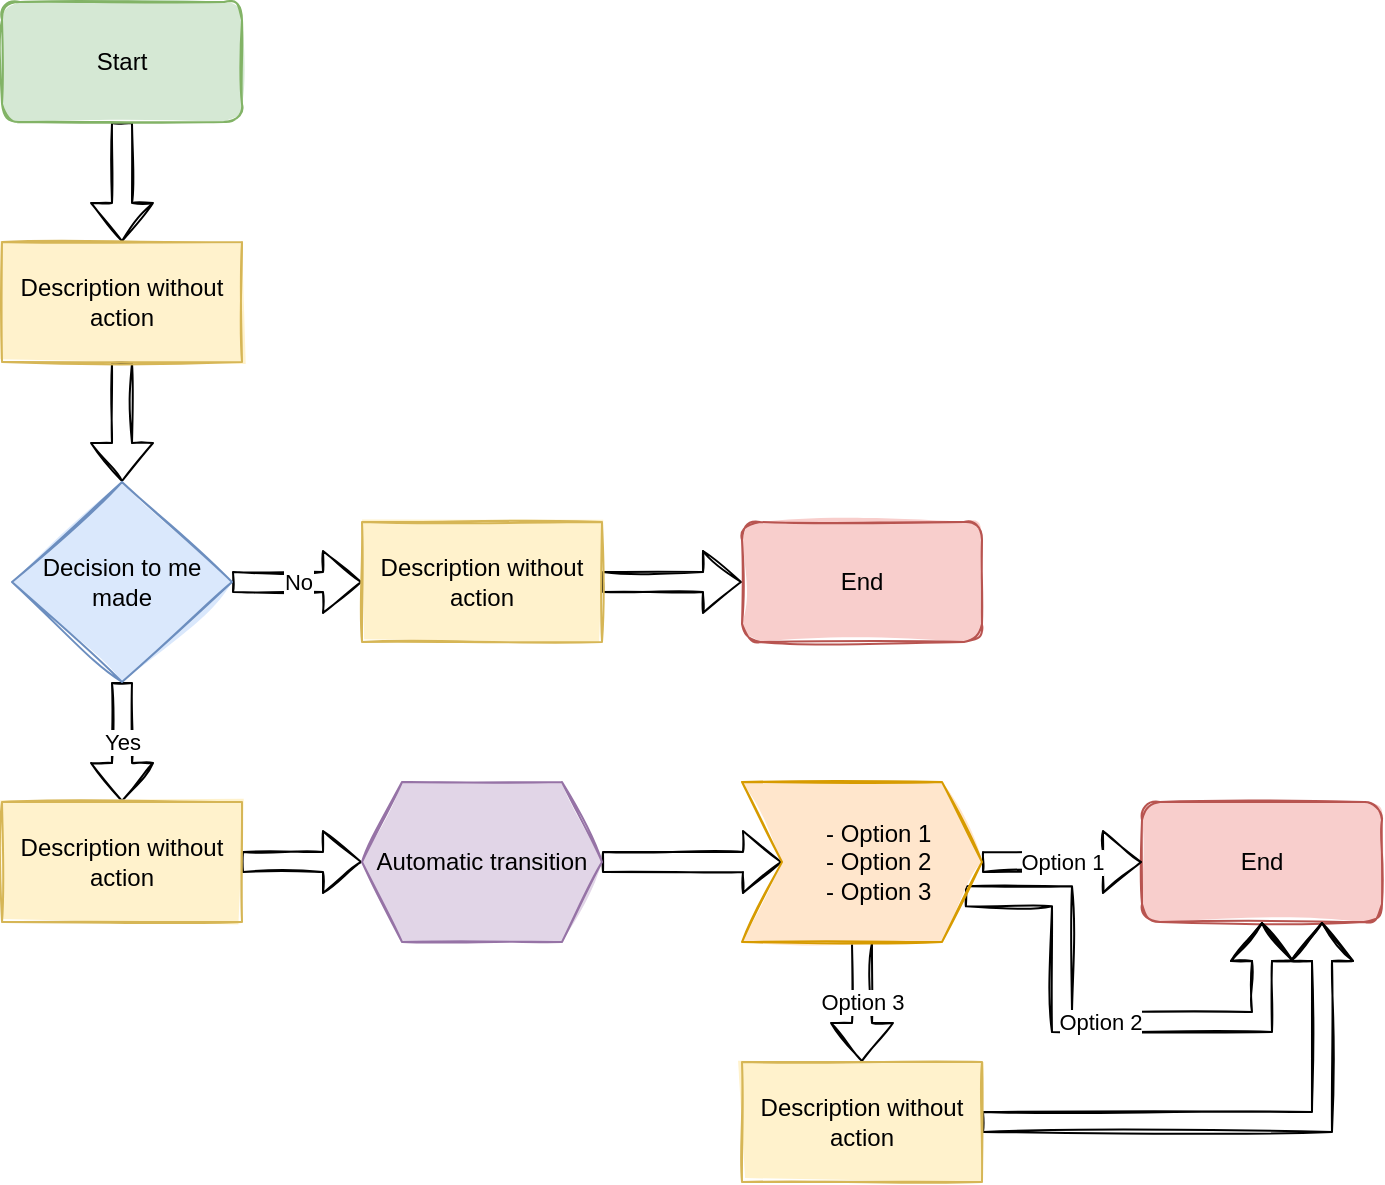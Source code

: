 <mxfile version="15.9.6" type="github">
  <diagram id="o_-JVSorGUq8rQS-DgG7" name="Page-1">
    <mxGraphModel dx="870" dy="626" grid="1" gridSize="10" guides="1" tooltips="1" connect="1" arrows="1" fold="1" page="1" pageScale="1" pageWidth="827" pageHeight="1169" math="0" shadow="0">
      <root>
        <mxCell id="0" />
        <mxCell id="1" parent="0" />
        <mxCell id="ipaL6n43P8oaSK_bz6wS-7" style="edgeStyle=orthogonalEdgeStyle;rounded=0;orthogonalLoop=1;jettySize=auto;html=1;exitX=0.5;exitY=1;exitDx=0;exitDy=0;sketch=1;strokeColor=default;shape=flexArrow;" parent="1" source="ipaL6n43P8oaSK_bz6wS-1" target="ipaL6n43P8oaSK_bz6wS-6" edge="1">
          <mxGeometry relative="1" as="geometry" />
        </mxCell>
        <mxCell id="ipaL6n43P8oaSK_bz6wS-1" value="Start" style="rounded=1;whiteSpace=wrap;html=1;fillColor=#d5e8d4;strokeColor=#82b366;sketch=1;fillStyle=solid;" parent="1" vertex="1">
          <mxGeometry x="100" y="40" width="120" height="60" as="geometry" />
        </mxCell>
        <mxCell id="ipaL6n43P8oaSK_bz6wS-9" value="" style="edgeStyle=orthogonalEdgeStyle;shape=flexArrow;rounded=0;sketch=1;orthogonalLoop=1;jettySize=auto;html=1;strokeColor=default;" parent="1" source="ipaL6n43P8oaSK_bz6wS-6" target="ipaL6n43P8oaSK_bz6wS-8" edge="1">
          <mxGeometry relative="1" as="geometry" />
        </mxCell>
        <mxCell id="ipaL6n43P8oaSK_bz6wS-6" value="Description without action" style="rounded=0;whiteSpace=wrap;html=1;sketch=1;fillStyle=solid;fillColor=#fff2cc;strokeColor=#d6b656;" parent="1" vertex="1">
          <mxGeometry x="100" y="160" width="120" height="60" as="geometry" />
        </mxCell>
        <mxCell id="ipaL6n43P8oaSK_bz6wS-11" value="No" style="edgeStyle=orthogonalEdgeStyle;shape=flexArrow;rounded=0;sketch=1;orthogonalLoop=1;jettySize=auto;html=1;strokeColor=default;" parent="1" source="ipaL6n43P8oaSK_bz6wS-8" target="ipaL6n43P8oaSK_bz6wS-10" edge="1">
          <mxGeometry relative="1" as="geometry" />
        </mxCell>
        <mxCell id="ipaL6n43P8oaSK_bz6wS-13" value="Yes" style="edgeStyle=orthogonalEdgeStyle;shape=flexArrow;rounded=0;sketch=1;orthogonalLoop=1;jettySize=auto;html=1;strokeColor=default;" parent="1" source="ipaL6n43P8oaSK_bz6wS-8" target="ipaL6n43P8oaSK_bz6wS-12" edge="1">
          <mxGeometry relative="1" as="geometry" />
        </mxCell>
        <mxCell id="ipaL6n43P8oaSK_bz6wS-8" value="Decision to me made" style="rhombus;whiteSpace=wrap;html=1;fillColor=#dae8fc;strokeColor=#6c8ebf;rounded=0;sketch=1;fillStyle=solid;" parent="1" vertex="1">
          <mxGeometry x="105" y="280" width="110" height="100" as="geometry" />
        </mxCell>
        <mxCell id="ipaL6n43P8oaSK_bz6wS-15" value="" style="edgeStyle=orthogonalEdgeStyle;shape=flexArrow;rounded=0;sketch=1;orthogonalLoop=1;jettySize=auto;html=1;strokeColor=default;" parent="1" source="ipaL6n43P8oaSK_bz6wS-10" target="ipaL6n43P8oaSK_bz6wS-14" edge="1">
          <mxGeometry relative="1" as="geometry" />
        </mxCell>
        <mxCell id="ipaL6n43P8oaSK_bz6wS-10" value="Description without action" style="rounded=0;whiteSpace=wrap;html=1;sketch=1;fillStyle=solid;fillColor=#fff2cc;strokeColor=#d6b656;" parent="1" vertex="1">
          <mxGeometry x="280" y="300" width="120" height="60" as="geometry" />
        </mxCell>
        <mxCell id="ipaL6n43P8oaSK_bz6wS-17" value="" style="edgeStyle=orthogonalEdgeStyle;shape=flexArrow;rounded=0;sketch=1;orthogonalLoop=1;jettySize=auto;html=1;strokeColor=default;entryX=0;entryY=0.5;entryDx=0;entryDy=0;" parent="1" source="ipaL6n43P8oaSK_bz6wS-12" target="ipaL6n43P8oaSK_bz6wS-18" edge="1">
          <mxGeometry relative="1" as="geometry">
            <mxPoint x="280" y="459.4" as="targetPoint" />
          </mxGeometry>
        </mxCell>
        <mxCell id="ipaL6n43P8oaSK_bz6wS-12" value="Description without action" style="rounded=0;whiteSpace=wrap;html=1;sketch=1;fillStyle=solid;fillColor=#fff2cc;strokeColor=#d6b656;" parent="1" vertex="1">
          <mxGeometry x="100" y="440" width="120" height="60" as="geometry" />
        </mxCell>
        <mxCell id="ipaL6n43P8oaSK_bz6wS-14" value="End" style="rounded=1;whiteSpace=wrap;html=1;fillColor=#f8cecc;strokeColor=#b85450;sketch=1;fillStyle=solid;" parent="1" vertex="1">
          <mxGeometry x="470" y="300" width="120" height="60" as="geometry" />
        </mxCell>
        <mxCell id="ipaL6n43P8oaSK_bz6wS-20" style="edgeStyle=orthogonalEdgeStyle;shape=flexArrow;rounded=0;sketch=1;orthogonalLoop=1;jettySize=auto;html=1;exitX=1;exitY=0.5;exitDx=0;exitDy=0;entryX=0;entryY=0.5;entryDx=0;entryDy=0;strokeColor=default;" parent="1" source="ipaL6n43P8oaSK_bz6wS-18" target="ipaL6n43P8oaSK_bz6wS-24" edge="1">
          <mxGeometry relative="1" as="geometry">
            <mxPoint x="470" y="470" as="targetPoint" />
          </mxGeometry>
        </mxCell>
        <mxCell id="ipaL6n43P8oaSK_bz6wS-18" value="Automatic transition" style="shape=hexagon;perimeter=hexagonPerimeter2;whiteSpace=wrap;html=1;fixedSize=1;sketch=1;fillStyle=solid;fillColor=#e1d5e7;strokeColor=#9673a6;" parent="1" vertex="1">
          <mxGeometry x="280" y="430" width="120" height="80" as="geometry" />
        </mxCell>
        <mxCell id="ipaL6n43P8oaSK_bz6wS-22" value="End" style="rounded=1;whiteSpace=wrap;html=1;fillColor=#f8cecc;strokeColor=#b85450;sketch=1;fillStyle=solid;" parent="1" vertex="1">
          <mxGeometry x="670" y="440" width="120" height="60" as="geometry" />
        </mxCell>
        <mxCell id="ipaL6n43P8oaSK_bz6wS-25" value="Option 1" style="edgeStyle=orthogonalEdgeStyle;shape=flexArrow;rounded=0;sketch=1;orthogonalLoop=1;jettySize=auto;html=1;exitX=1;exitY=0.5;exitDx=0;exitDy=0;entryX=0;entryY=0.5;entryDx=0;entryDy=0;strokeColor=default;" parent="1" source="ipaL6n43P8oaSK_bz6wS-24" target="ipaL6n43P8oaSK_bz6wS-22" edge="1">
          <mxGeometry relative="1" as="geometry" />
        </mxCell>
        <mxCell id="ipaL6n43P8oaSK_bz6wS-26" value="Option 2" style="edgeStyle=orthogonalEdgeStyle;shape=flexArrow;rounded=0;sketch=1;orthogonalLoop=1;jettySize=auto;html=1;exitX=1;exitY=0.75;exitDx=0;exitDy=0;entryX=0.5;entryY=1;entryDx=0;entryDy=0;strokeColor=default;" parent="1" source="ipaL6n43P8oaSK_bz6wS-24" target="ipaL6n43P8oaSK_bz6wS-22" edge="1">
          <mxGeometry relative="1" as="geometry">
            <Array as="points">
              <mxPoint x="630" y="487" />
              <mxPoint x="630" y="550" />
              <mxPoint x="730" y="550" />
            </Array>
          </mxGeometry>
        </mxCell>
        <mxCell id="ipaL6n43P8oaSK_bz6wS-28" value="Option 3" style="edgeStyle=orthogonalEdgeStyle;shape=flexArrow;rounded=0;sketch=1;orthogonalLoop=1;jettySize=auto;html=1;exitX=0.5;exitY=1;exitDx=0;exitDy=0;entryX=0.5;entryY=0;entryDx=0;entryDy=0;strokeColor=default;" parent="1" source="ipaL6n43P8oaSK_bz6wS-24" target="ipaL6n43P8oaSK_bz6wS-27" edge="1">
          <mxGeometry relative="1" as="geometry" />
        </mxCell>
        <mxCell id="ipaL6n43P8oaSK_bz6wS-24" value="&lt;blockquote style=&quot;margin: 0 0 0 40px ; border: none ; padding: 0px&quot;&gt;- Option 1&lt;br&gt;- Option 2&lt;br&gt;- Option 3&lt;/blockquote&gt;" style="shape=step;perimeter=stepPerimeter;whiteSpace=wrap;html=1;fixedSize=1;sketch=1;fillStyle=solid;fillColor=#ffe6cc;strokeColor=#d79b00;align=left;" parent="1" vertex="1">
          <mxGeometry x="470" y="430" width="120" height="80" as="geometry" />
        </mxCell>
        <mxCell id="ipaL6n43P8oaSK_bz6wS-29" style="edgeStyle=orthogonalEdgeStyle;shape=flexArrow;rounded=0;sketch=1;orthogonalLoop=1;jettySize=auto;html=1;exitX=1;exitY=0.5;exitDx=0;exitDy=0;entryX=0.75;entryY=1;entryDx=0;entryDy=0;strokeColor=default;" parent="1" source="ipaL6n43P8oaSK_bz6wS-27" target="ipaL6n43P8oaSK_bz6wS-22" edge="1">
          <mxGeometry relative="1" as="geometry" />
        </mxCell>
        <mxCell id="ipaL6n43P8oaSK_bz6wS-27" value="Description without action" style="rounded=0;whiteSpace=wrap;html=1;sketch=1;fillStyle=solid;fillColor=#fff2cc;strokeColor=#d6b656;" parent="1" vertex="1">
          <mxGeometry x="470" y="570" width="120" height="60" as="geometry" />
        </mxCell>
      </root>
    </mxGraphModel>
  </diagram>
</mxfile>
